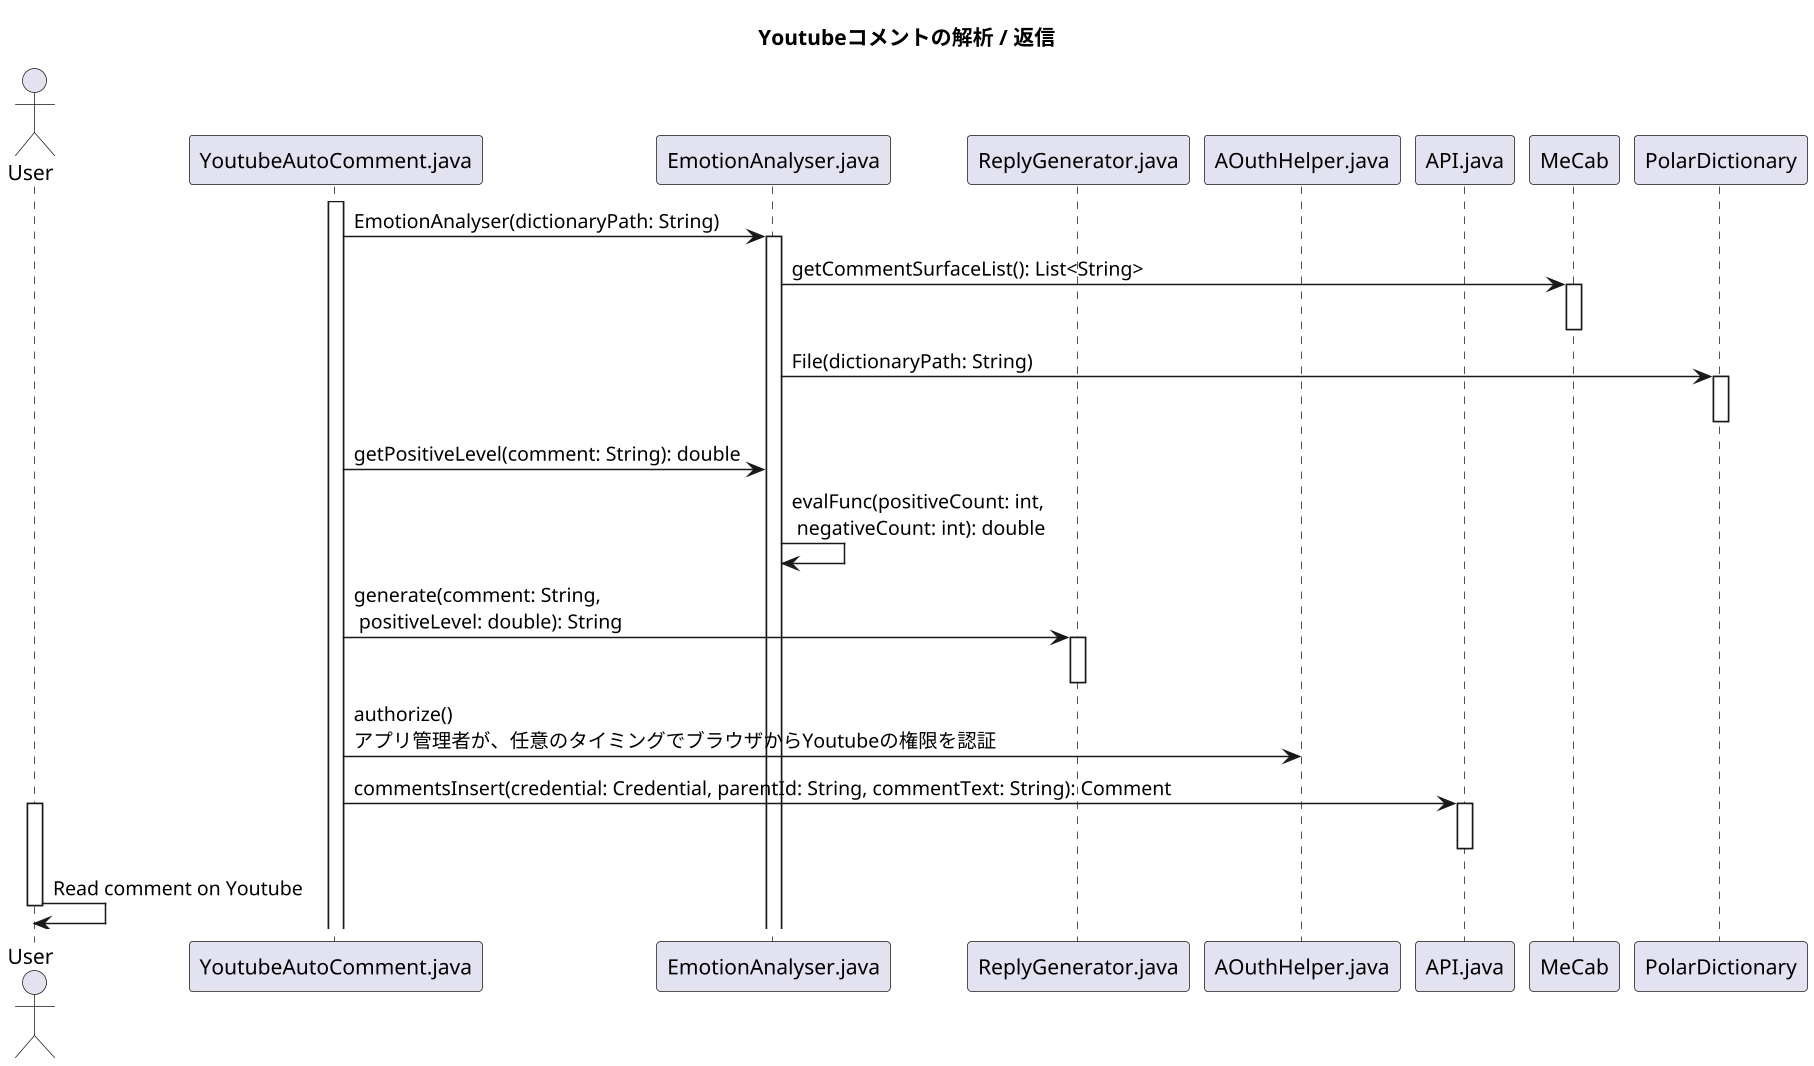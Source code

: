 ' @file      YoutubeAutoComment_SequenceDiagram_CommentAnalyser.pu
' @brief     高度情報演習2B プロジェクト計画書のシーケンス図の出力用ファイル（コメント解析パート）
' @note      java -jar plantuml.jar -graphvizdot C:\Graphviz\bin\dot.exe -charset UTF-8 .\*.pu
' @auther    AL18036 Kataoka Nagi
' @date      2021-01-05 06:05:48
' $Version   1.2
' $Revision  1.0
' @par       修正点：commentsInsert()の引数
' @see       https://qiita.com/opengl-8080/items/98c510b8ca060bdd2ea3

''''''''''''''''''''''''''''''''''''''''''''''''''''''''''''''''''''''''''''''''

@startuml out/SequenceDiagram_CommentAnalyser.png
scale 1.5
skinparam DefaultFontName メイリオ
' 可視性の変更
skinparam classAttributeIconSize 0

''''''''''''''''''''''''''''''''''''''''''''''''''

title
**Youtubeコメントの解析 / 返信**
end title

''''''''''''''''''''''''''''''''''''''''''''''''''''''''''''''''''''''''''''''''

actor User
participant YoutubeAutoComment.java
participant EmotionAnalyser.java
participant ReplyGenerator.java
participant AOuthHelper.java
participant API.java
participant MeCab
participant PolarDictionary

''''''''''''''''''''''''''''''''''''''''''''''''''''''''''''''''''''''''''''''''
activate YoutubeAutoComment.java
YoutubeAutoComment.java -> EmotionAnalyser.java: EmotionAnalyser(dictionaryPath: String)
activate EmotionAnalyser.java

''''''''''''''''''''''''''''''''''''''''''''''''''

EmotionAnalyser.java -> MeCab: getCommentSurfaceList(): List<String> 
' EmotionAnalyser.java -> MeCab: exec(String: mecabCommand): Process
activate MeCab
deactivate MeCab

''''''''''''''''''''''''''''''''''''''''''''''''''

EmotionAnalyser.java -> PolarDictionary: File(dictionaryPath: String)
activate PolarDictionary
deactivate PolarDictionary

''''''''''''''''''''''''''''''''''''''''''''''''''

YoutubeAutoComment.java -> EmotionAnalyser.java: getPositiveLevel(comment: String): double
EmotionAnalyser.java -> EmotionAnalyser.java: evalFunc(positiveCount: int,\n negativeCount: int): double

''''''''''''''''''''''''''''''''''''''''''''''''''

YoutubeAutoComment.java -> ReplyGenerator.java: generate(comment: String,\n positiveLevel: double): String
activate ReplyGenerator.java
deactivate ReplyGenerator.java

''''''''''''''''''''''''''''''''''''''''''''''''''

YoutubeAutoComment.java -> AOuthHelper.java: authorize()\nアプリ管理者が、任意のタイミングでブラウザからYoutubeの権限を認証

''''''''''''''''''''''''''''''''''''''''''''''''''

YoutubeAutoComment.java -> API.java:  commentsInsert(credential: Credential, parentId: String, commentText: String): Comment
activate API.java
deactivate API.java

''''''''''''''''''''''''''''''''''''''''''''''''''

activate User
User -> User: Read comment on Youtube
deactivate User

@enduml
